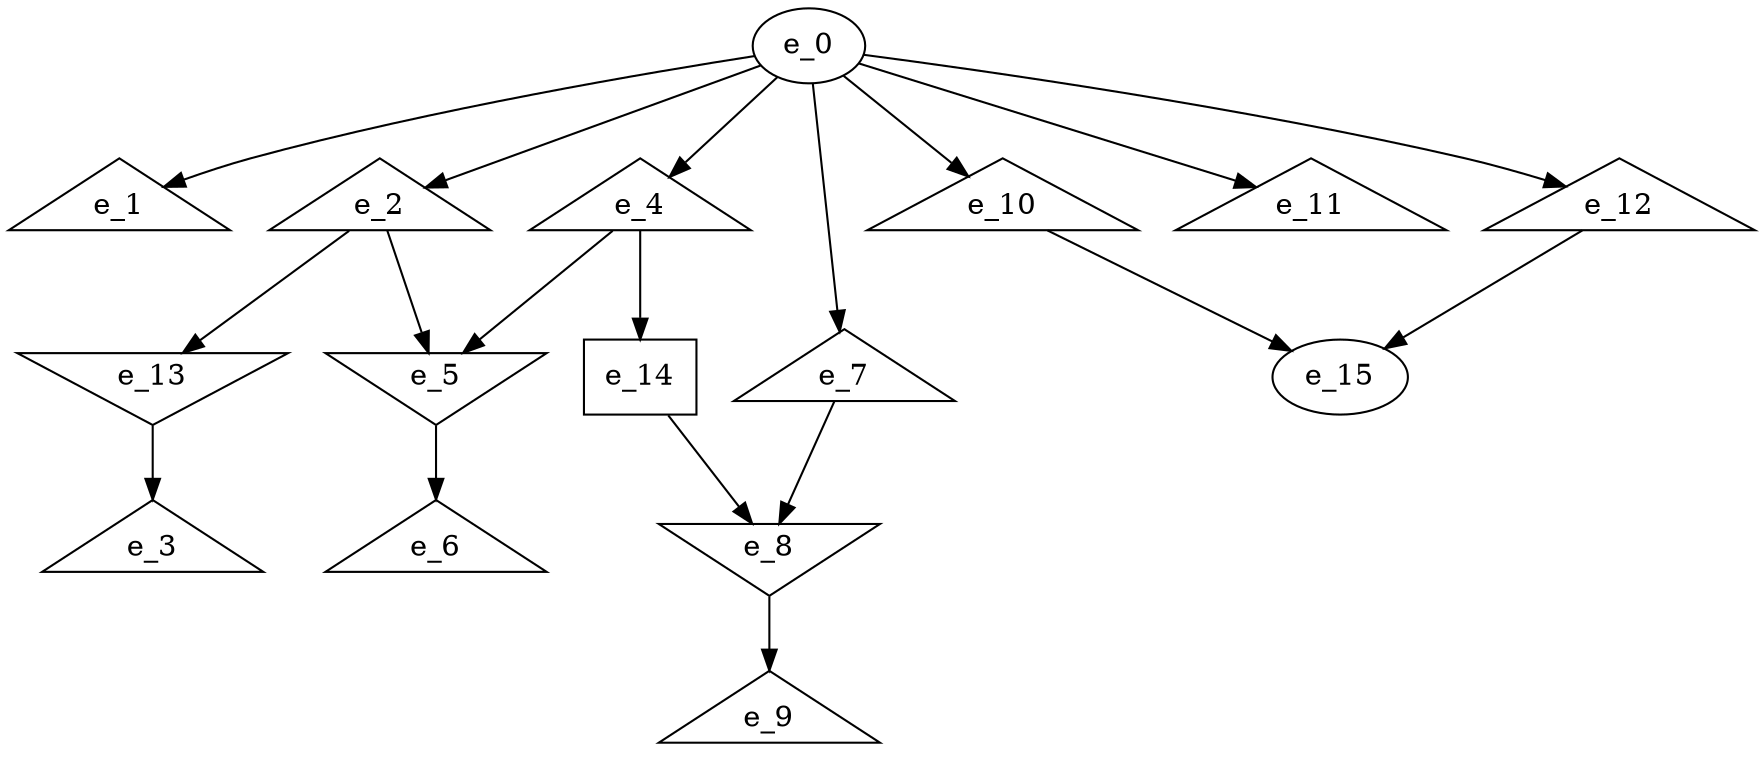 digraph control_path {
  e_0: entry_node : n ;
  e_1 [shape = triangle];
  e_2 [shape = triangle];
  e_3 [shape = triangle];
  e_4 [shape = triangle];
  e_5 [shape = invtriangle];
  e_6 [shape = triangle];
  e_7 [shape = triangle];
  e_8 [shape = invtriangle];
  e_9 [shape = triangle];
  e_10 [shape = triangle];
  e_11 [shape = triangle];
  e_12 [shape = triangle];
  e_13 [shape = invtriangle];
  e_14 [shape = dot];
  e_15: exit_node : s ;
  e_0 -> e_1;
  e_0 -> e_2;
  e_13 -> e_3;
  e_0 -> e_4;
  e_2 -> e_5;
  e_4 -> e_5;
  e_5 -> e_6;
  e_0 -> e_7;
  e_7 -> e_8;
  e_14 -> e_8;
  e_8 -> e_9;
  e_0 -> e_10;
  e_0 -> e_11;
  e_0 -> e_12;
  e_2 -> e_13;
  e_4 -> e_14;
  e_10 -> e_15;
  e_12 -> e_15;
}
